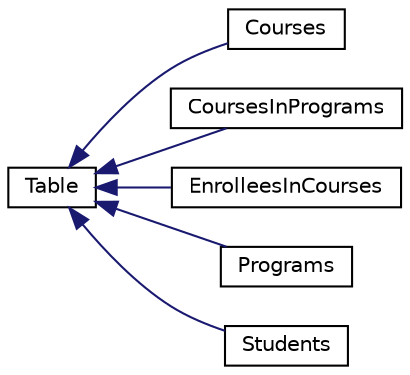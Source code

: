 digraph "Graphical Class Hierarchy"
{
 // LATEX_PDF_SIZE
  edge [fontname="Helvetica",fontsize="10",labelfontname="Helvetica",labelfontsize="10"];
  node [fontname="Helvetica",fontsize="10",shape=record];
  rankdir="LR";
  Node0 [label="Table",height=0.2,width=0.4,color="black", fillcolor="white", style="filled",URL="$class_table.html",tooltip=" "];
  Node0 -> Node1 [dir="back",color="midnightblue",fontsize="10",style="solid",fontname="Helvetica"];
  Node1 [label="Courses",height=0.2,width=0.4,color="black", fillcolor="white", style="filled",URL="$class_courses.html",tooltip=" "];
  Node0 -> Node2 [dir="back",color="midnightblue",fontsize="10",style="solid",fontname="Helvetica"];
  Node2 [label="CoursesInPrograms",height=0.2,width=0.4,color="black", fillcolor="white", style="filled",URL="$class_courses_in_programs.html",tooltip=" "];
  Node0 -> Node3 [dir="back",color="midnightblue",fontsize="10",style="solid",fontname="Helvetica"];
  Node3 [label="EnrolleesInCourses",height=0.2,width=0.4,color="black", fillcolor="white", style="filled",URL="$class_enrollees_in_courses.html",tooltip=" "];
  Node0 -> Node4 [dir="back",color="midnightblue",fontsize="10",style="solid",fontname="Helvetica"];
  Node4 [label="Programs",height=0.2,width=0.4,color="black", fillcolor="white", style="filled",URL="$class_programs.html",tooltip=" "];
  Node0 -> Node5 [dir="back",color="midnightblue",fontsize="10",style="solid",fontname="Helvetica"];
  Node5 [label="Students",height=0.2,width=0.4,color="black", fillcolor="white", style="filled",URL="$class_students.html",tooltip=" "];
}
